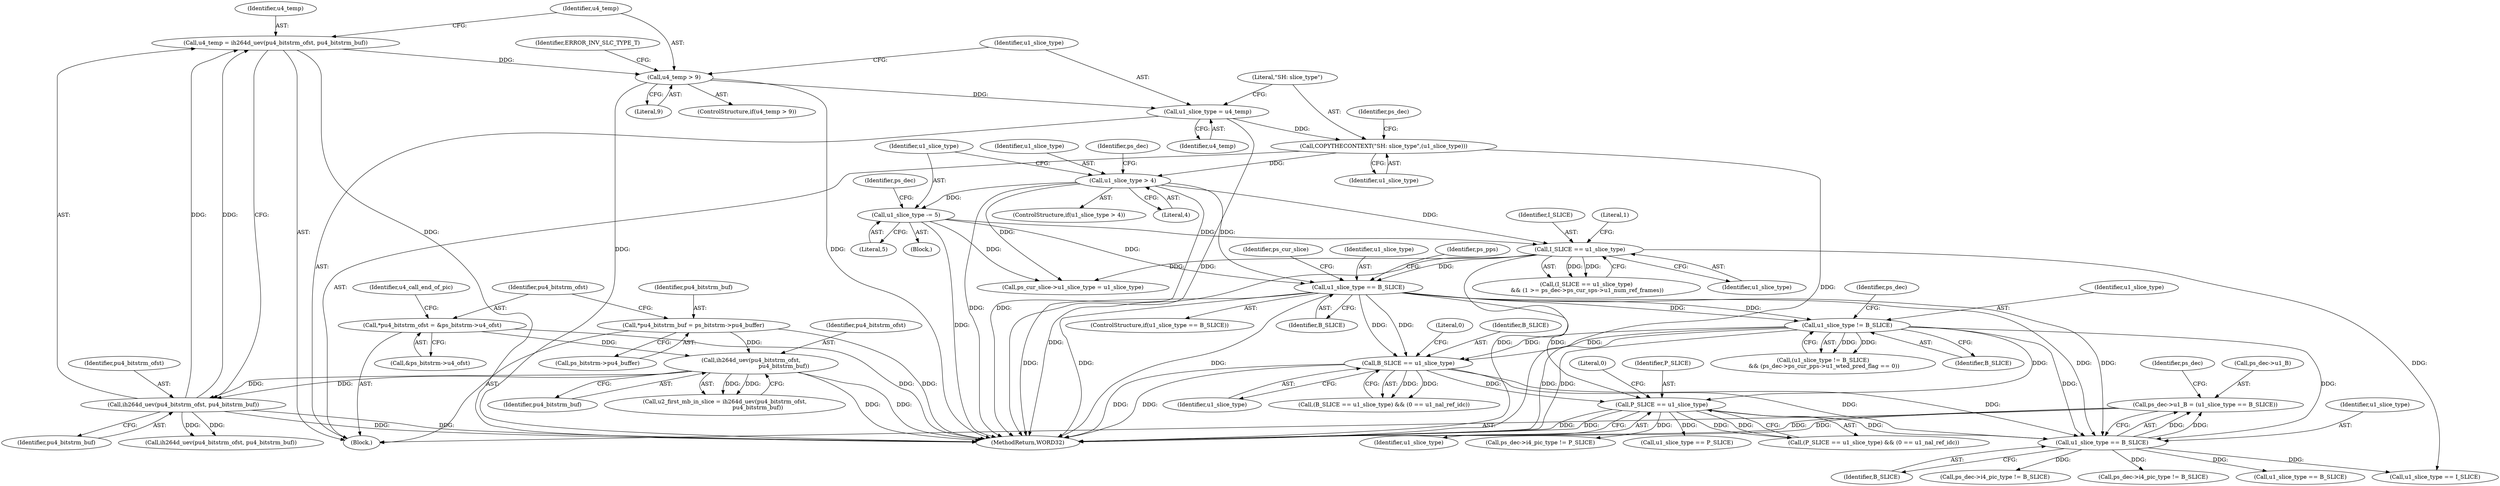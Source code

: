 digraph "0_Android_0b23c81c3dd9ec38f7e6806a3955fed1925541a0_2@pointer" {
"1002325" [label="(Call,ps_dec->u1_B = (u1_slice_type == B_SLICE))"];
"1002329" [label="(Call,u1_slice_type == B_SLICE)"];
"1001795" [label="(Call,u1_slice_type != B_SLICE)"];
"1001572" [label="(Call,u1_slice_type == B_SLICE)"];
"1000341" [label="(Call,I_SLICE == u1_slice_type)"];
"1000292" [label="(Call,u1_slice_type > 4)"];
"1000283" [label="(Call,COPYTHECONTEXT(\"SH: slice_type\",(u1_slice_type)))"];
"1000280" [label="(Call,u1_slice_type = u4_temp)"];
"1000275" [label="(Call,u4_temp > 9)"];
"1000269" [label="(Call,u4_temp = ih264d_uev(pu4_bitstrm_ofst, pu4_bitstrm_buf))"];
"1000271" [label="(Call,ih264d_uev(pu4_bitstrm_ofst, pu4_bitstrm_buf))"];
"1000231" [label="(Call,ih264d_uev(pu4_bitstrm_ofst,\n                                     pu4_bitstrm_buf))"];
"1000203" [label="(Call,*pu4_bitstrm_ofst = &ps_bitstrm->u4_ofst)"];
"1000197" [label="(Call,*pu4_bitstrm_buf = ps_bitstrm->pu4_buffer)"];
"1000296" [label="(Call,u1_slice_type -= 5)"];
"1001886" [label="(Call,P_SLICE == u1_slice_type)"];
"1001871" [label="(Call,B_SLICE == u1_slice_type)"];
"1000198" [label="(Identifier,pu4_bitstrm_buf)"];
"1000293" [label="(Identifier,u1_slice_type)"];
"1000295" [label="(Block,)"];
"1001885" [label="(Call,(P_SLICE == u1_slice_type) && (0 == u1_nal_ref_idc))"];
"1000199" [label="(Call,ps_bitstrm->pu4_buffer)"];
"1000274" [label="(ControlStructure,if(u4_temp > 9))"];
"1002512" [label="(Call,u1_slice_type == B_SLICE)"];
"1000271" [label="(Call,ih264d_uev(pu4_bitstrm_ofst, pu4_bitstrm_buf))"];
"1002443" [label="(Call,u1_slice_type == I_SLICE)"];
"1000280" [label="(Call,u1_slice_type = u4_temp)"];
"1002619" [label="(MethodReturn,WORD32)"];
"1002330" [label="(Identifier,u1_slice_type)"];
"1002331" [label="(Identifier,B_SLICE)"];
"1000291" [label="(ControlStructure,if(u1_slice_type > 4))"];
"1000412" [label="(Call,ih264d_uev(pu4_bitstrm_ofst, pu4_bitstrm_buf))"];
"1001873" [label="(Identifier,u1_slice_type)"];
"1000277" [label="(Literal,9)"];
"1000269" [label="(Call,u4_temp = ih264d_uev(pu4_bitstrm_ofst, pu4_bitstrm_buf))"];
"1000205" [label="(Call,&ps_bitstrm->u4_ofst)"];
"1002500" [label="(Call,ps_dec->i4_pic_type != B_SLICE)"];
"1000281" [label="(Identifier,u1_slice_type)"];
"1001888" [label="(Identifier,u1_slice_type)"];
"1000197" [label="(Call,*pu4_bitstrm_buf = ps_bitstrm->pu4_buffer)"];
"1001794" [label="(Call,(u1_slice_type != B_SLICE)\n && (ps_dec->ps_cur_pps->u1_wted_pred_flag == 0))"];
"1000342" [label="(Identifier,I_SLICE)"];
"1001871" [label="(Call,B_SLICE == u1_slice_type)"];
"1001796" [label="(Identifier,u1_slice_type)"];
"1001890" [label="(Literal,0)"];
"1001797" [label="(Identifier,B_SLICE)"];
"1000279" [label="(Identifier,ERROR_INV_SLC_TYPE_T)"];
"1000285" [label="(Identifier,u1_slice_type)"];
"1001875" [label="(Literal,0)"];
"1000340" [label="(Call,(I_SLICE == u1_slice_type)\n && (1 >= ps_dec->ps_cur_sps->u1_num_ref_frames))"];
"1001572" [label="(Call,u1_slice_type == B_SLICE)"];
"1000310" [label="(Identifier,ps_dec)"];
"1002326" [label="(Call,ps_dec->u1_B)"];
"1000231" [label="(Call,ih264d_uev(pu4_bitstrm_ofst,\n                                     pu4_bitstrm_buf))"];
"1001578" [label="(Identifier,ps_cur_slice)"];
"1000283" [label="(Call,COPYTHECONTEXT(\"SH: slice_type\",(u1_slice_type)))"];
"1001887" [label="(Identifier,P_SLICE)"];
"1000282" [label="(Identifier,u4_temp)"];
"1000233" [label="(Identifier,pu4_bitstrm_buf)"];
"1001870" [label="(Call,(B_SLICE == u1_slice_type) && (0 == u1_nal_ref_idc))"];
"1001573" [label="(Identifier,u1_slice_type)"];
"1001872" [label="(Identifier,B_SLICE)"];
"1002325" [label="(Call,ps_dec->u1_B = (u1_slice_type == B_SLICE))"];
"1000284" [label="(Literal,\"SH: slice_type\")"];
"1000301" [label="(Identifier,ps_dec)"];
"1000288" [label="(Identifier,ps_dec)"];
"1000229" [label="(Call,u2_first_mb_in_slice = ih264d_uev(pu4_bitstrm_ofst,\n                                     pu4_bitstrm_buf))"];
"1000220" [label="(Identifier,u4_call_end_of_pic)"];
"1000276" [label="(Identifier,u4_temp)"];
"1000272" [label="(Identifier,pu4_bitstrm_ofst)"];
"1002466" [label="(Call,ps_dec->i4_pic_type != P_SLICE)"];
"1002329" [label="(Call,u1_slice_type == B_SLICE)"];
"1001624" [label="(Identifier,ps_pps)"];
"1001886" [label="(Call,P_SLICE == u1_slice_type)"];
"1000343" [label="(Identifier,u1_slice_type)"];
"1000345" [label="(Literal,1)"];
"1000297" [label="(Identifier,u1_slice_type)"];
"1001574" [label="(Identifier,B_SLICE)"];
"1000232" [label="(Identifier,pu4_bitstrm_ofst)"];
"1001795" [label="(Call,u1_slice_type != B_SLICE)"];
"1001801" [label="(Identifier,ps_dec)"];
"1000294" [label="(Literal,4)"];
"1000275" [label="(Call,u4_temp > 9)"];
"1000270" [label="(Identifier,u4_temp)"];
"1000273" [label="(Identifier,pu4_bitstrm_buf)"];
"1001571" [label="(ControlStructure,if(u1_slice_type == B_SLICE))"];
"1000341" [label="(Call,I_SLICE == u1_slice_type)"];
"1000292" [label="(Call,u1_slice_type > 4)"];
"1000203" [label="(Call,*pu4_bitstrm_ofst = &ps_bitstrm->u4_ofst)"];
"1000160" [label="(Block,)"];
"1000296" [label="(Call,u1_slice_type -= 5)"];
"1000204" [label="(Identifier,pu4_bitstrm_ofst)"];
"1002478" [label="(Call,u1_slice_type == P_SLICE)"];
"1002334" [label="(Identifier,ps_dec)"];
"1000298" [label="(Literal,5)"];
"1002461" [label="(Call,ps_dec->i4_pic_type != B_SLICE)"];
"1001522" [label="(Call,ps_cur_slice->u1_slice_type = u1_slice_type)"];
"1002325" -> "1000160"  [label="AST: "];
"1002325" -> "1002329"  [label="CFG: "];
"1002326" -> "1002325"  [label="AST: "];
"1002329" -> "1002325"  [label="AST: "];
"1002334" -> "1002325"  [label="CFG: "];
"1002325" -> "1002619"  [label="DDG: "];
"1002325" -> "1002619"  [label="DDG: "];
"1002329" -> "1002325"  [label="DDG: "];
"1002329" -> "1002325"  [label="DDG: "];
"1002329" -> "1002331"  [label="CFG: "];
"1002330" -> "1002329"  [label="AST: "];
"1002331" -> "1002329"  [label="AST: "];
"1001795" -> "1002329"  [label="DDG: "];
"1001795" -> "1002329"  [label="DDG: "];
"1001572" -> "1002329"  [label="DDG: "];
"1001572" -> "1002329"  [label="DDG: "];
"1001886" -> "1002329"  [label="DDG: "];
"1001871" -> "1002329"  [label="DDG: "];
"1001871" -> "1002329"  [label="DDG: "];
"1002329" -> "1002443"  [label="DDG: "];
"1002329" -> "1002461"  [label="DDG: "];
"1002329" -> "1002500"  [label="DDG: "];
"1002329" -> "1002512"  [label="DDG: "];
"1001795" -> "1001794"  [label="AST: "];
"1001795" -> "1001797"  [label="CFG: "];
"1001796" -> "1001795"  [label="AST: "];
"1001797" -> "1001795"  [label="AST: "];
"1001801" -> "1001795"  [label="CFG: "];
"1001794" -> "1001795"  [label="CFG: "];
"1001795" -> "1002619"  [label="DDG: "];
"1001795" -> "1002619"  [label="DDG: "];
"1001795" -> "1001794"  [label="DDG: "];
"1001795" -> "1001794"  [label="DDG: "];
"1001572" -> "1001795"  [label="DDG: "];
"1001572" -> "1001795"  [label="DDG: "];
"1001795" -> "1001871"  [label="DDG: "];
"1001795" -> "1001871"  [label="DDG: "];
"1001795" -> "1001886"  [label="DDG: "];
"1001572" -> "1001571"  [label="AST: "];
"1001572" -> "1001574"  [label="CFG: "];
"1001573" -> "1001572"  [label="AST: "];
"1001574" -> "1001572"  [label="AST: "];
"1001578" -> "1001572"  [label="CFG: "];
"1001624" -> "1001572"  [label="CFG: "];
"1001572" -> "1002619"  [label="DDG: "];
"1001572" -> "1002619"  [label="DDG: "];
"1001572" -> "1002619"  [label="DDG: "];
"1000341" -> "1001572"  [label="DDG: "];
"1000292" -> "1001572"  [label="DDG: "];
"1000296" -> "1001572"  [label="DDG: "];
"1001572" -> "1001871"  [label="DDG: "];
"1001572" -> "1001871"  [label="DDG: "];
"1001572" -> "1001886"  [label="DDG: "];
"1000341" -> "1000340"  [label="AST: "];
"1000341" -> "1000343"  [label="CFG: "];
"1000342" -> "1000341"  [label="AST: "];
"1000343" -> "1000341"  [label="AST: "];
"1000345" -> "1000341"  [label="CFG: "];
"1000340" -> "1000341"  [label="CFG: "];
"1000341" -> "1002619"  [label="DDG: "];
"1000341" -> "1002619"  [label="DDG: "];
"1000341" -> "1000340"  [label="DDG: "];
"1000341" -> "1000340"  [label="DDG: "];
"1000292" -> "1000341"  [label="DDG: "];
"1000296" -> "1000341"  [label="DDG: "];
"1000341" -> "1001522"  [label="DDG: "];
"1000341" -> "1002443"  [label="DDG: "];
"1000292" -> "1000291"  [label="AST: "];
"1000292" -> "1000294"  [label="CFG: "];
"1000293" -> "1000292"  [label="AST: "];
"1000294" -> "1000292"  [label="AST: "];
"1000297" -> "1000292"  [label="CFG: "];
"1000310" -> "1000292"  [label="CFG: "];
"1000292" -> "1002619"  [label="DDG: "];
"1000292" -> "1002619"  [label="DDG: "];
"1000283" -> "1000292"  [label="DDG: "];
"1000292" -> "1000296"  [label="DDG: "];
"1000292" -> "1001522"  [label="DDG: "];
"1000283" -> "1000160"  [label="AST: "];
"1000283" -> "1000285"  [label="CFG: "];
"1000284" -> "1000283"  [label="AST: "];
"1000285" -> "1000283"  [label="AST: "];
"1000288" -> "1000283"  [label="CFG: "];
"1000283" -> "1002619"  [label="DDG: "];
"1000280" -> "1000283"  [label="DDG: "];
"1000280" -> "1000160"  [label="AST: "];
"1000280" -> "1000282"  [label="CFG: "];
"1000281" -> "1000280"  [label="AST: "];
"1000282" -> "1000280"  [label="AST: "];
"1000284" -> "1000280"  [label="CFG: "];
"1000280" -> "1002619"  [label="DDG: "];
"1000275" -> "1000280"  [label="DDG: "];
"1000275" -> "1000274"  [label="AST: "];
"1000275" -> "1000277"  [label="CFG: "];
"1000276" -> "1000275"  [label="AST: "];
"1000277" -> "1000275"  [label="AST: "];
"1000279" -> "1000275"  [label="CFG: "];
"1000281" -> "1000275"  [label="CFG: "];
"1000275" -> "1002619"  [label="DDG: "];
"1000275" -> "1002619"  [label="DDG: "];
"1000269" -> "1000275"  [label="DDG: "];
"1000269" -> "1000160"  [label="AST: "];
"1000269" -> "1000271"  [label="CFG: "];
"1000270" -> "1000269"  [label="AST: "];
"1000271" -> "1000269"  [label="AST: "];
"1000276" -> "1000269"  [label="CFG: "];
"1000269" -> "1002619"  [label="DDG: "];
"1000271" -> "1000269"  [label="DDG: "];
"1000271" -> "1000269"  [label="DDG: "];
"1000271" -> "1000273"  [label="CFG: "];
"1000272" -> "1000271"  [label="AST: "];
"1000273" -> "1000271"  [label="AST: "];
"1000271" -> "1002619"  [label="DDG: "];
"1000271" -> "1002619"  [label="DDG: "];
"1000231" -> "1000271"  [label="DDG: "];
"1000231" -> "1000271"  [label="DDG: "];
"1000271" -> "1000412"  [label="DDG: "];
"1000271" -> "1000412"  [label="DDG: "];
"1000231" -> "1000229"  [label="AST: "];
"1000231" -> "1000233"  [label="CFG: "];
"1000232" -> "1000231"  [label="AST: "];
"1000233" -> "1000231"  [label="AST: "];
"1000229" -> "1000231"  [label="CFG: "];
"1000231" -> "1002619"  [label="DDG: "];
"1000231" -> "1002619"  [label="DDG: "];
"1000231" -> "1000229"  [label="DDG: "];
"1000231" -> "1000229"  [label="DDG: "];
"1000203" -> "1000231"  [label="DDG: "];
"1000197" -> "1000231"  [label="DDG: "];
"1000203" -> "1000160"  [label="AST: "];
"1000203" -> "1000205"  [label="CFG: "];
"1000204" -> "1000203"  [label="AST: "];
"1000205" -> "1000203"  [label="AST: "];
"1000220" -> "1000203"  [label="CFG: "];
"1000203" -> "1002619"  [label="DDG: "];
"1000197" -> "1000160"  [label="AST: "];
"1000197" -> "1000199"  [label="CFG: "];
"1000198" -> "1000197"  [label="AST: "];
"1000199" -> "1000197"  [label="AST: "];
"1000204" -> "1000197"  [label="CFG: "];
"1000197" -> "1002619"  [label="DDG: "];
"1000296" -> "1000295"  [label="AST: "];
"1000296" -> "1000298"  [label="CFG: "];
"1000297" -> "1000296"  [label="AST: "];
"1000298" -> "1000296"  [label="AST: "];
"1000301" -> "1000296"  [label="CFG: "];
"1000296" -> "1002619"  [label="DDG: "];
"1000296" -> "1001522"  [label="DDG: "];
"1001886" -> "1001885"  [label="AST: "];
"1001886" -> "1001888"  [label="CFG: "];
"1001887" -> "1001886"  [label="AST: "];
"1001888" -> "1001886"  [label="AST: "];
"1001890" -> "1001886"  [label="CFG: "];
"1001885" -> "1001886"  [label="CFG: "];
"1001886" -> "1002619"  [label="DDG: "];
"1001886" -> "1002619"  [label="DDG: "];
"1001886" -> "1001885"  [label="DDG: "];
"1001886" -> "1001885"  [label="DDG: "];
"1001871" -> "1001886"  [label="DDG: "];
"1001886" -> "1002466"  [label="DDG: "];
"1001886" -> "1002478"  [label="DDG: "];
"1001871" -> "1001870"  [label="AST: "];
"1001871" -> "1001873"  [label="CFG: "];
"1001872" -> "1001871"  [label="AST: "];
"1001873" -> "1001871"  [label="AST: "];
"1001875" -> "1001871"  [label="CFG: "];
"1001870" -> "1001871"  [label="CFG: "];
"1001871" -> "1002619"  [label="DDG: "];
"1001871" -> "1002619"  [label="DDG: "];
"1001871" -> "1001870"  [label="DDG: "];
"1001871" -> "1001870"  [label="DDG: "];
}
